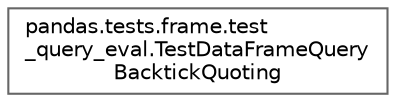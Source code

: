 digraph "Graphical Class Hierarchy"
{
 // LATEX_PDF_SIZE
  bgcolor="transparent";
  edge [fontname=Helvetica,fontsize=10,labelfontname=Helvetica,labelfontsize=10];
  node [fontname=Helvetica,fontsize=10,shape=box,height=0.2,width=0.4];
  rankdir="LR";
  Node0 [id="Node000000",label="pandas.tests.frame.test\l_query_eval.TestDataFrameQuery\lBacktickQuoting",height=0.2,width=0.4,color="grey40", fillcolor="white", style="filled",URL="$dd/da4/classpandas_1_1tests_1_1frame_1_1test__query__eval_1_1TestDataFrameQueryBacktickQuoting.html",tooltip=" "];
}
